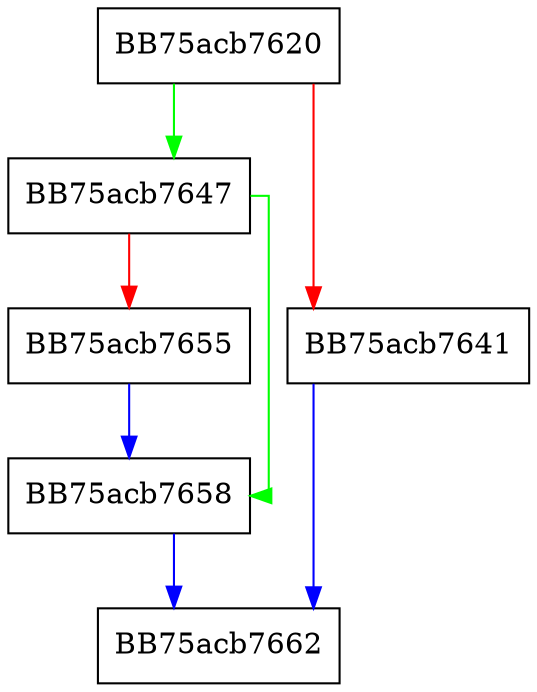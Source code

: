 digraph Enumerate {
  node [shape="box"];
  graph [splines=ortho];
  BB75acb7620 -> BB75acb7647 [color="green"];
  BB75acb7620 -> BB75acb7641 [color="red"];
  BB75acb7641 -> BB75acb7662 [color="blue"];
  BB75acb7647 -> BB75acb7658 [color="green"];
  BB75acb7647 -> BB75acb7655 [color="red"];
  BB75acb7655 -> BB75acb7658 [color="blue"];
  BB75acb7658 -> BB75acb7662 [color="blue"];
}